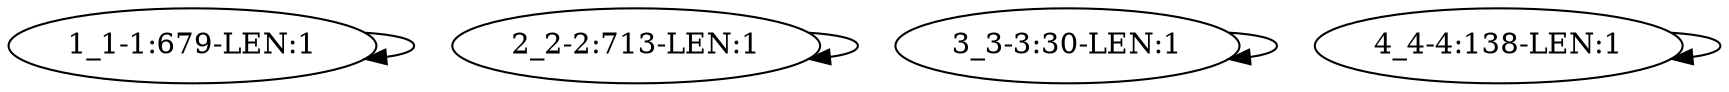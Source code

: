 digraph G {
    "1_1-1:679-LEN:1" -> "1_1-1:679-LEN:1";
    "2_2-2:713-LEN:1" -> "2_2-2:713-LEN:1";
    "3_3-3:30-LEN:1" -> "3_3-3:30-LEN:1";
    "4_4-4:138-LEN:1" -> "4_4-4:138-LEN:1";
}
